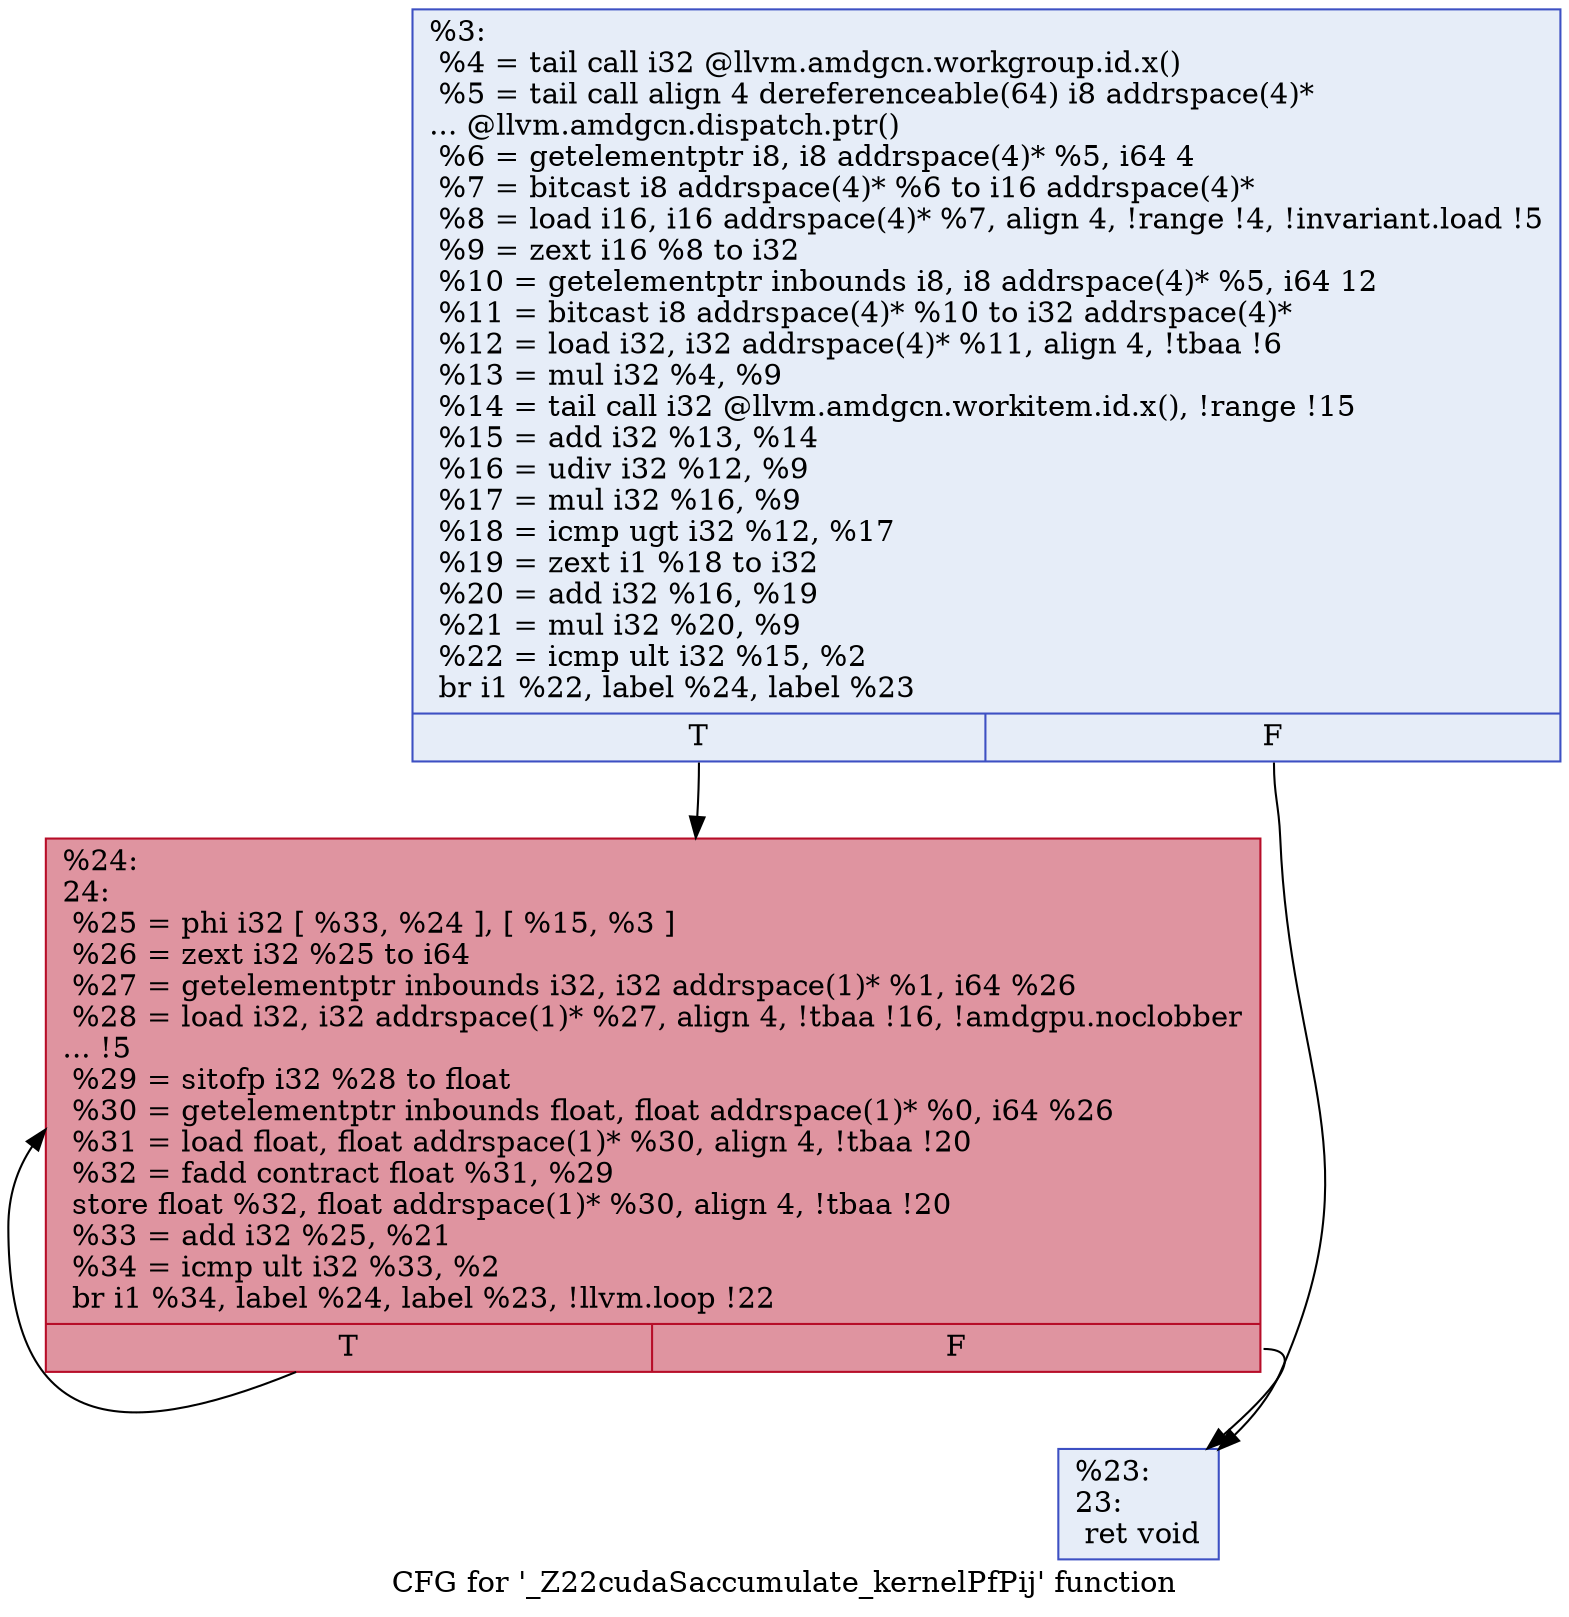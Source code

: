 digraph "CFG for '_Z22cudaSaccumulate_kernelPfPij' function" {
	label="CFG for '_Z22cudaSaccumulate_kernelPfPij' function";

	Node0x5474490 [shape=record,color="#3d50c3ff", style=filled, fillcolor="#c7d7f070",label="{%3:\l  %4 = tail call i32 @llvm.amdgcn.workgroup.id.x()\l  %5 = tail call align 4 dereferenceable(64) i8 addrspace(4)*\l... @llvm.amdgcn.dispatch.ptr()\l  %6 = getelementptr i8, i8 addrspace(4)* %5, i64 4\l  %7 = bitcast i8 addrspace(4)* %6 to i16 addrspace(4)*\l  %8 = load i16, i16 addrspace(4)* %7, align 4, !range !4, !invariant.load !5\l  %9 = zext i16 %8 to i32\l  %10 = getelementptr inbounds i8, i8 addrspace(4)* %5, i64 12\l  %11 = bitcast i8 addrspace(4)* %10 to i32 addrspace(4)*\l  %12 = load i32, i32 addrspace(4)* %11, align 4, !tbaa !6\l  %13 = mul i32 %4, %9\l  %14 = tail call i32 @llvm.amdgcn.workitem.id.x(), !range !15\l  %15 = add i32 %13, %14\l  %16 = udiv i32 %12, %9\l  %17 = mul i32 %16, %9\l  %18 = icmp ugt i32 %12, %17\l  %19 = zext i1 %18 to i32\l  %20 = add i32 %16, %19\l  %21 = mul i32 %20, %9\l  %22 = icmp ult i32 %15, %2\l  br i1 %22, label %24, label %23\l|{<s0>T|<s1>F}}"];
	Node0x5474490:s0 -> Node0x5476a40;
	Node0x5474490:s1 -> Node0x5476ad0;
	Node0x5476ad0 [shape=record,color="#3d50c3ff", style=filled, fillcolor="#c7d7f070",label="{%23:\l23:                                               \l  ret void\l}"];
	Node0x5476a40 [shape=record,color="#b70d28ff", style=filled, fillcolor="#b70d2870",label="{%24:\l24:                                               \l  %25 = phi i32 [ %33, %24 ], [ %15, %3 ]\l  %26 = zext i32 %25 to i64\l  %27 = getelementptr inbounds i32, i32 addrspace(1)* %1, i64 %26\l  %28 = load i32, i32 addrspace(1)* %27, align 4, !tbaa !16, !amdgpu.noclobber\l... !5\l  %29 = sitofp i32 %28 to float\l  %30 = getelementptr inbounds float, float addrspace(1)* %0, i64 %26\l  %31 = load float, float addrspace(1)* %30, align 4, !tbaa !20\l  %32 = fadd contract float %31, %29\l  store float %32, float addrspace(1)* %30, align 4, !tbaa !20\l  %33 = add i32 %25, %21\l  %34 = icmp ult i32 %33, %2\l  br i1 %34, label %24, label %23, !llvm.loop !22\l|{<s0>T|<s1>F}}"];
	Node0x5476a40:s0 -> Node0x5476a40;
	Node0x5476a40:s1 -> Node0x5476ad0;
}
